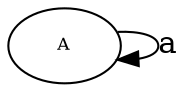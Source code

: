 digraph RGL__DirectedAdjacencyGraph {
    A [
        fontsize = 8,
        label = A
    ]

    A -> A [
        fontsize = 15,
        label = a
    ]
}
